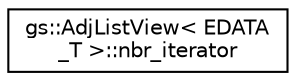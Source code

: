 digraph "Graphical Class Hierarchy"
{
 // LATEX_PDF_SIZE
  edge [fontname="Helvetica",fontsize="10",labelfontname="Helvetica",labelfontsize="10"];
  node [fontname="Helvetica",fontsize="10",shape=record];
  rankdir="LR";
  Node0 [label="gs::AdjListView\< EDATA\l_T \>::nbr_iterator",height=0.2,width=0.4,color="black", fillcolor="white", style="filled",URL="$classgs_1_1AdjListView_1_1nbr__iterator.html",tooltip=" "];
}
